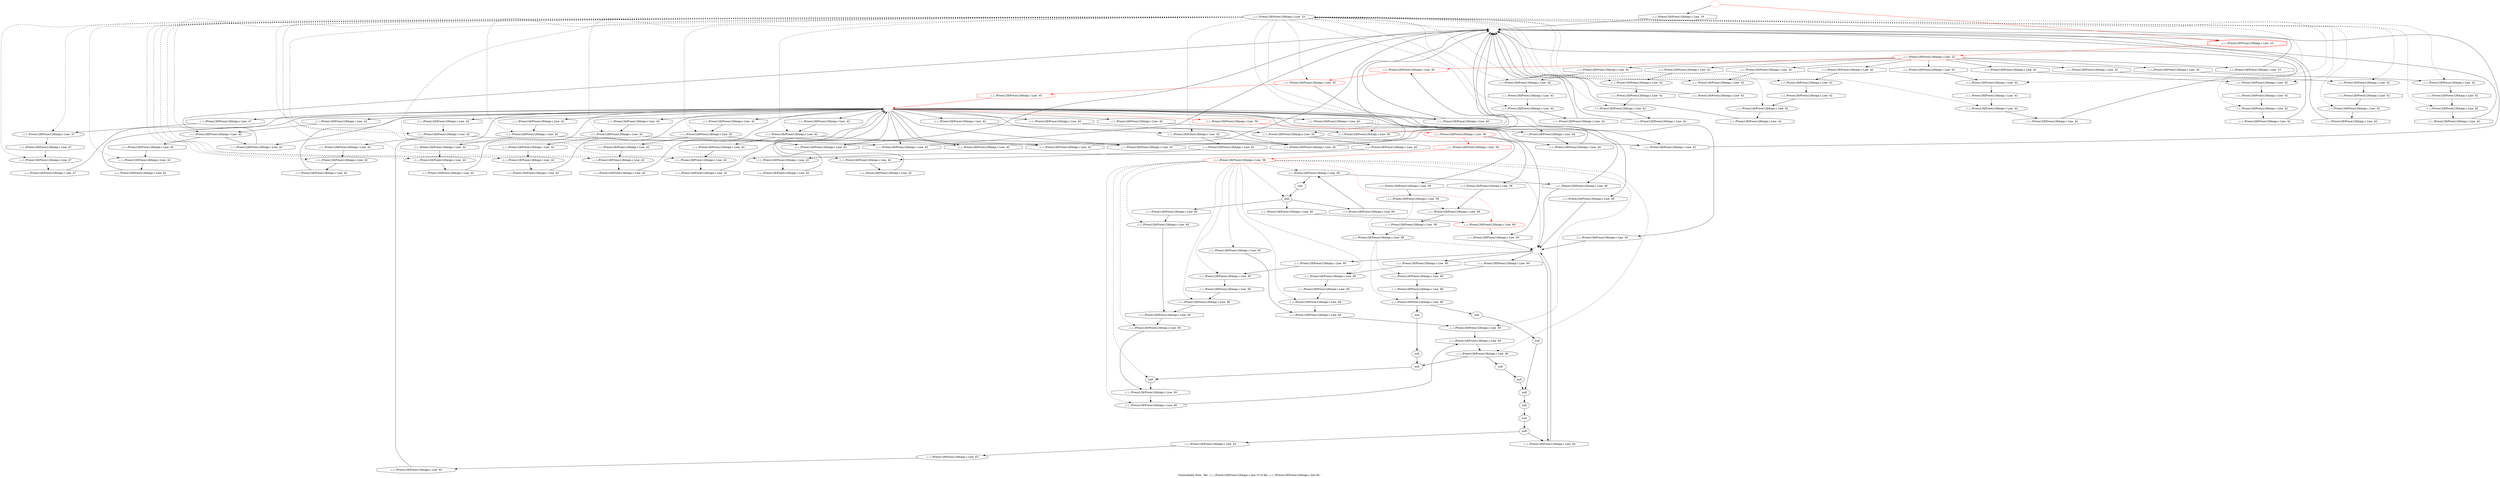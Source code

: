 digraph "Vulnerability from 'file ../../../Preon128/Preon128A/api.c line 15 to file ../../../Preon128/Preon128A/api.c line 60 '  "{
label="Vulnerability from  'file ../../../Preon128/Preon128A/api.c line 15 to file ../../../Preon128/Preon128A/api.c line 60 ' ";
node_2834[shape=ellipse,style=solid,label="../../../Preon128/Preon128A/api.c Line  23"]
node_2829[shape=ellipse,style=dashed,label=""]
"node_2834"->"node_2829" [style=dashed]
node_2905[shape=ellipse,style=solid,label="../../../Preon128/Preon128A/api.c Line  42"]
"node_2834"->"node_2905" [style=dashed]
node_2901[shape=ellipse,style=solid,label="../../../Preon128/Preon128A/api.c Line  42"]
"node_2834"->"node_2901" [style=dashed]
node_2858[shape=ellipse,style=solid,label="../../../Preon128/Preon128A/api.c Line  42"]
"node_2834"->"node_2858" [style=dashed]
node_2890[shape=ellipse,style=solid,label="../../../Preon128/Preon128A/api.c Line  42"]
"node_2834"->"node_2890" [style=dashed]
node_2869[shape=ellipse,style=solid,label="../../../Preon128/Preon128A/api.c Line  42"]
"node_2834"->"node_2869" [style=dashed]
node_2874[shape=ellipse,style=solid,label="../../../Preon128/Preon128A/api.c Line  42"]
"node_2834"->"node_2874" [style=dashed]
node_2892[shape=ellipse,style=solid,label="../../../Preon128/Preon128A/api.c Line  42"]
"node_2834"->"node_2892" [style=dashed]
node_2912[shape=ellipse,style=solid,label="../../../Preon128/Preon128A/api.c Line  42"]
"node_2834"->"node_2912" [style=dashed]
node_2903[shape=ellipse,style=solid,label="../../../Preon128/Preon128A/api.c Line  42"]
"node_2834"->"node_2903" [style=dashed]
node_2856[shape=ellipse,style=solid,label="../../../Preon128/Preon128A/api.c Line  42"]
"node_2834"->"node_2856" [style=dashed]
node_2885[shape=ellipse,style=solid,label="../../../Preon128/Preon128A/api.c Line  42"]
"node_2834"->"node_2885" [style=dashed]
node_2894[shape=ellipse,style=solid,label="../../../Preon128/Preon128A/api.c Line  42"]
"node_2834"->"node_2894" [style=dashed]
node_2840[shape=ellipse,style=solid,label="../../../Preon128/Preon128A/api.c Line  42"]
"node_2834"->"node_2840" [style=dashed]
node_2914[shape=ellipse,style=solid,label="../../../Preon128/Preon128A/api.c Line  42"]
"node_2834"->"node_2914" [style=dashed]
node_2881[shape=ellipse,style=solid,label="../../../Preon128/Preon128A/api.c Line  42"]
"node_2834"->"node_2881" [style=dashed]
node_2907[shape=ellipse,style=solid,label="../../../Preon128/Preon128A/api.c Line  42"]
"node_2834"->"node_2907" [style=dashed]
node_2838[shape=ellipse,style=solid,label="../../../Preon128/Preon128A/api.c Line  42"]
"node_2834"->"node_2838" [style=dashed]
node_2916[shape=ellipse,style=solid,label="../../../Preon128/Preon128A/api.c Line  42"]
"node_2834"->"node_2916" [style=dashed]
node_2872[shape=ellipse,style=solid,label="../../../Preon128/Preon128A/api.c Line  42"]
"node_2834"->"node_2872" [style=dashed]
node_2860[shape=ellipse,style=solid,label="../../../Preon128/Preon128A/api.c Line  42"]
"node_2834"->"node_2860" [style=dashed]
node_2836[shape=ellipse,style=solid,label="../../../Preon128/Preon128A/api.c Line  42"]
"node_2834"->"node_2836" [style=dashed]
node_2918[shape=ellipse,style=solid,label="../../../Preon128/Preon128A/api.c Line  42"]
"node_2834"->"node_2918" [style=dashed]
node_2883[shape=ellipse,style=solid,label="../../../Preon128/Preon128A/api.c Line  42"]
"node_2834"->"node_2883" [style=dashed]
node_2849[shape=ellipse,style=solid,label="../../../Preon128/Preon128A/api.c Line  42"]
"node_2834"->"node_2849" [style=dashed]
node_2923[shape=ellipse,style=solid,label="../../../Preon128/Preon128A/api.c Line  44"]
"node_2834"->"node_2923" [style=dashed]
node_2867[shape=ellipse,style=solid,label="../../../Preon128/Preon128A/api.c Line  42"]
"node_2834"->"node_2867" [style=dashed]
node_2926[shape=ellipse,style=solid,label="../../../Preon128/Preon128A/api.c Line  45"]
"node_2834"->"node_2926" [style=dashed]
node_2847[shape=ellipse,style=solid,label="../../../Preon128/Preon128A/api.c Line  42"]
"node_2834"->"node_2847" [style=dashed]
node_2862[shape=ellipse,style=solid,label="../../../Preon128/Preon128A/api.c Line  42"]
"node_2834"->"node_2862" [style=dashed]
node_2928[shape=ellipse,style=solid,label="../../../Preon128/Preon128A/api.c Line  45", color=red]
"node_2834"->"node_2928" [style=dashed]
node_2845[shape=ellipse,style=solid,label="../../../Preon128/Preon128A/api.c Line  42"]
"node_2834"->"node_2845" [style=dashed]
node_2932[shape=ellipse,style=solid,label="../../../Preon128/Preon128A/api.c Line  47"]
"node_2834"->"node_2932" [style=dashed]
node_2896[shape=ellipse,style=solid,label="../../../Preon128/Preon128A/api.c Line  42"]
"node_2834"->"node_2896" [style=dashed]
node_2879[shape=ellipse,style=solid,label="../../../Preon128/Preon128A/api.c Line  42"]
"node_2834"->"node_2879" [style=dashed]
node_2851[shape=ellipse,style=solid,label="../../../Preon128/Preon128A/api.c Line  42"]
"node_2834"->"node_2851" [style=dashed]
node_2934[shape=ellipse,style=solid,label="../../../Preon128/Preon128A/api.c Line  47"]
"node_2834"->"node_2934" [style=dashed]
node_2833[shape=doubleoctagon,style=solid,label="../../../Preon128/Preon128A/api.c Line  22", color=red]
node_2832[shape=ellipse,style=solid,label="../../../Preon128/Preon128A/api.c Line  22", color=red]
"node_2833"->"node_2832" [color=red]
node_2868[shape=octagon,style=solid,label="../../../Preon128/Preon128A/api.c Line  42"]
"node_2832"->"node_2868"
node_2835[shape=octagon,style=solid,label="../../../Preon128/Preon128A/api.c Line  23"]
"node_2832"->"node_2835"
node_2880[shape=octagon,style=solid,label="../../../Preon128/Preon128A/api.c Line  42"]
"node_2832"->"node_2880"
node_2913[shape=octagon,style=solid,label="../../../Preon128/Preon128A/api.c Line  42"]
"node_2832"->"node_2913"
node_2857[shape=octagon,style=solid,label="../../../Preon128/Preon128A/api.c Line  42"]
"node_2832"->"node_2857"
node_2837[shape=octagon,style=solid,label="../../../Preon128/Preon128A/api.c Line  42"]
"node_2832"->"node_2837"
node_2891[shape=octagon,style=solid,label="../../../Preon128/Preon128A/api.c Line  42"]
"node_2832"->"node_2891"
node_2902[shape=octagon,style=solid,label="../../../Preon128/Preon128A/api.c Line  42"]
"node_2832"->"node_2902"
node_2929[shape=octagon,style=solid,label="../../../Preon128/Preon128A/api.c Line  45", color=red]
"node_2832"->"node_2929" [color=red]
node_2846[shape=octagon,style=solid,label="../../../Preon128/Preon128A/api.c Line  42"]
"node_2832"->"node_2846"
node_2831[shape=ellipse,style=dashed,label="", color=red]
"node_2831"->"node_2833" [color=red]
node_2830[shape=octagon,style=solid,label="../../../Preon128/Preon128A/api.c Line  19"]
"node_2831"->"node_2830"
"node_2830"->"node_2829"
"node_2829"->"node_2833"
node_2828[shape=ellipse,style=dashed,label="", color=red]
node_2877[shape=octagon,style=solid,label="../../../Preon128/Preon128A/api.c Line  42"]
"node_2828"->"node_2877"
node_2982[shape=octagon,style=solid,label="../../../Preon128/Preon128A/api.c Line  60"]
"node_2828"->"node_2982"
node_2910[shape=octagon,style=solid,label="../../../Preon128/Preon128A/api.c Line  42"]
"node_2828"->"node_2910"
node_2873[shape=octagon,style=solid,label="../../../Preon128/Preon128A/api.c Line  42"]
"node_2828"->"node_2873"
node_2865[shape=octagon,style=solid,label="../../../Preon128/Preon128A/api.c Line  42"]
"node_2828"->"node_2865"
node_2945[shape=octagon,style=solid,label="../../../Preon128/Preon128A/api.c Line  60"]
"node_2828"->"node_2945"
node_2888[shape=octagon,style=solid,label="../../../Preon128/Preon128A/api.c Line  42"]
"node_2828"->"node_2888"
node_2884[shape=octagon,style=solid,label="../../../Preon128/Preon128A/api.c Line  42"]
"node_2828"->"node_2884"
node_2854[shape=octagon,style=solid,label="../../../Preon128/Preon128A/api.c Line  42"]
"node_2828"->"node_2854"
node_2899[shape=octagon,style=solid,label="../../../Preon128/Preon128A/api.c Line  42"]
"node_2828"->"node_2899"
node_2839[shape=octagon,style=solid,label="../../../Preon128/Preon128A/api.c Line  42"]
"node_2828"->"node_2839"
node_2895[shape=octagon,style=solid,label="../../../Preon128/Preon128A/api.c Line  42"]
"node_2828"->"node_2895"
node_2906[shape=octagon,style=solid,label="../../../Preon128/Preon128A/api.c Line  42"]
"node_2828"->"node_2906"
node_2917[shape=octagon,style=solid,label="../../../Preon128/Preon128A/api.c Line  42"]
"node_2828"->"node_2917"
node_2843[shape=octagon,style=solid,label="../../../Preon128/Preon128A/api.c Line  42"]
"node_2828"->"node_2843"
node_2921[shape=octagon,style=solid,label="../../../Preon128/Preon128A/api.c Line  42"]
"node_2828"->"node_2921"
node_2850[shape=octagon,style=solid,label="../../../Preon128/Preon128A/api.c Line  42"]
"node_2828"->"node_2850"
node_2991[shape=octagon,style=solid,label="../../../Preon128/Preon128A/api.c Line  62"]
"node_2828"->"node_2991"
node_2924[shape=octagon,style=solid,label="../../../Preon128/Preon128A/api.c Line  44"]
"node_2828"->"node_2924"
node_2925[shape=octagon,style=solid,label="../../../Preon128/Preon128A/api.c Line  44"]
"node_2828"->"node_2925"
node_2927[shape=octagon,style=solid,label="../../../Preon128/Preon128A/api.c Line  45"]
"node_2828"->"node_2927"
node_2966[shape=octagon,style=solid,label="../../../Preon128/Preon128A/api.c Line  60"]
"node_2828"->"node_2966"
node_2931[shape=octagon,style=solid,label="../../../Preon128/Preon128A/api.c Line  46"]
"node_2828"->"node_2931"
node_2933[shape=octagon,style=solid,label="../../../Preon128/Preon128A/api.c Line  47"]
"node_2828"->"node_2933"
node_2937[shape=octagon,style=solid,label="../../../Preon128/Preon128A/api.c Line  56", color=red]
"node_2828"->"node_2937" [color=red]
node_2861[shape=octagon,style=solid,label="../../../Preon128/Preon128A/api.c Line  42"]
"node_2828"->"node_2861"
node_2948[shape=ellipse,style=solid,label="../../../Preon128/Preon128A/api.c Line  60"]
node_2951[shape=octagon,style=solid,label="null"]
"node_2948"->"node_2951"
node_2953[shape=octagon,style=solid,label="null"]
"node_2948"->"node_2953"
node_2949[shape=octagon,style=solid,label="../../../Preon128/Preon128A/api.c Line  60"]
"node_2949"->"node_2948"
node_2863[shape=octagon,style=solid,label="../../../Preon128/Preon128A/api.c Line  42"]
"node_2863"->"node_2862"
node_2968[shape=octagon,style=solid,label="../../../Preon128/Preon128A/api.c Line  60"]
node_2967[shape=ellipse,style=solid,label="../../../Preon128/Preon128A/api.c Line  60"]
"node_2968"->"node_2967"
node_2969[shape=ellipse,style=solid,label="null"]
"node_2969"->"node_2968"
node_2984[shape=octagon,style=solid,label="../../../Preon128/Preon128A/api.c Line  60"]
"node_2969"->"node_2984"
node_2973[shape=octagon,style=solid,label="../../../Preon128/Preon128A/api.c Line  60"]
"node_2969"->"node_2973"
node_2904[shape=octagon,style=solid,label="../../../Preon128/Preon128A/api.c Line  42"]
"node_2904"->"node_2903"
node_2908[shape=octagon,style=solid,label="../../../Preon128/Preon128A/api.c Line  42"]
"node_2905"->"node_2908"
"node_2905"->"node_2910"
"node_2901"->"node_2904"
node_2942[shape=ellipse,style=solid,label="../../../Preon128/Preon128A/api.c Line  58"]
"node_2942"->"node_2948" [style=dashed]
node_2944[shape=ellipse,style=dashed,label=""]
"node_2942"->"node_2944" [style=dashed]
node_2946[shape=ellipse,style=solid,label="../../../Preon128/Preon128A/api.c Line  60"]
"node_2942"->"node_2946" [style=dashed]
node_2943[shape=octagon,style=solid,label="../../../Preon128/Preon128A/api.c Line  58"]
"node_2943"->"node_2942"
node_2995[shape=octagon,style=solid,label="../../../Preon128/Preon128A/api.c Line  64"]
"node_2995"->"node_2944"
"node_2877"->"node_2829"
node_2866[shape=octagon,style=solid,label="../../../Preon128/Preon128A/api.c Line  42"]
"node_2858"->"node_2866"
"node_2982"->"node_2944"
node_2983[shape=ellipse,style=solid,label="../../../Preon128/Preon128A/api.c Line  60"]
node_2977[shape=octagon,style=solid,label="../../../Preon128/Preon128A/api.c Line  60"]
"node_2983"->"node_2977"
"node_2868"->"node_2867"
node_2893[shape=octagon,style=solid,label="../../../Preon128/Preon128A/api.c Line  42"]
"node_2890"->"node_2893"
"node_2893"->"node_2892"
node_2875[shape=octagon,style=solid,label="../../../Preon128/Preon128A/api.c Line  42"]
"node_2875"->"node_2874"
node_2864[shape=octagon,style=solid,label="../../../Preon128/Preon128A/api.c Line  42"]
"node_2864"->"node_2828"
node_2878[shape=octagon,style=solid,label="../../../Preon128/Preon128A/api.c Line  42"]
"node_2869"->"node_2878"
"node_2908"->"node_2907"
node_2909[shape=octagon,style=solid,label="../../../Preon128/Preon128A/api.c Line  42"]
"node_2909"->"node_2828"
"node_2910"->"node_2829"
node_2911[shape=octagon,style=solid,label="../../../Preon128/Preon128A/api.c Line  42"]
"node_2911"->"node_2829"
node_2986[shape=octagon,style=solid,label="null"]
node_2985[shape=ellipse,style=solid,label="null"]
"node_2986"->"node_2985"
node_2987[shape=ellipse,style=solid,label="null"]
node_2990[shape=octagon,style=solid,label="null"]
"node_2987"->"node_2990"
"node_2873"->"node_2872"
node_2882[shape=octagon,style=solid,label="../../../Preon128/Preon128A/api.c Line  42"]
"node_2882"->"node_2881"
"node_2865"->"node_2829"
node_2876[shape=octagon,style=solid,label="../../../Preon128/Preon128A/api.c Line  42"]
"node_2874"->"node_2876"
node_2900[shape=octagon,style=solid,label="../../../Preon128/Preon128A/api.c Line  42"]
"node_2892"->"node_2900"
"node_2944"->"node_2995"
node_2965[shape=octagon,style=solid,label="../../../Preon128/Preon128A/api.c Line  60"]
"node_2944"->"node_2965"
node_2981[shape=octagon,style=solid,label="../../../Preon128/Preon128A/api.c Line  60"]
"node_2944"->"node_2981"
node_2947[shape=octagon,style=solid,label="../../../Preon128/Preon128A/api.c Line  60"]
"node_2944"->"node_2947"
"node_2945"->"node_2944"
node_2950[shape=ellipse,style=solid,label="null"]
node_2988[shape=octagon,style=solid,label="null"]
"node_2950"->"node_2988"
"node_2951"->"node_2950"
"node_2835"->"node_2834"
"node_2880"->"node_2879"
node_2915[shape=octagon,style=solid,label="../../../Preon128/Preon128A/api.c Line  42"]
"node_2912"->"node_2915"
"node_2913"->"node_2912"
"node_2857"->"node_2856"
node_2898[shape=octagon,style=solid,label="../../../Preon128/Preon128A/api.c Line  42"]
"node_2898"->"node_2828"
"node_2888"->"node_2829"
"node_2903"->"node_2911"
"node_2884"->"node_2883"
node_2842[shape=octagon,style=solid,label="../../../Preon128/Preon128A/api.c Line  42"]
"node_2842"->"node_2828"
node_2859[shape=octagon,style=solid,label="../../../Preon128/Preon128A/api.c Line  42"]
"node_2856"->"node_2859"
node_2970[shape=octagon,style=solid,label="null"]
"node_2970"->"node_2969"
node_2971[shape=ellipse,style=solid,label="../../../Preon128/Preon128A/api.c Line  60"]
node_2961[shape=octagon,style=solid,label="../../../Preon128/Preon128A/api.c Line  60"]
"node_2971"->"node_2961"
node_2974[shape=ellipse,style=solid,label="../../../Preon128/Preon128A/api.c Line  60"]
node_2959[shape=octagon,style=solid,label="../../../Preon128/Preon128A/api.c Line  60"]
"node_2974"->"node_2959"
node_2975[shape=octagon,style=solid,label="../../../Preon128/Preon128A/api.c Line  60"]
"node_2975"->"node_2974"
node_2887[shape=octagon,style=solid,label="../../../Preon128/Preon128A/api.c Line  42"]
"node_2885"->"node_2887"
"node_2984"->"node_2983"
"node_2985"->"node_2975"
node_2897[shape=octagon,style=solid,label="../../../Preon128/Preon128A/api.c Line  42"]
"node_2897"->"node_2896"
"node_2894"->"node_2897"
"node_2894"->"node_2899"
node_2841[shape=octagon,style=solid,label="../../../Preon128/Preon128A/api.c Line  42"]
"node_2841"->"node_2840"
"node_2840"->"node_2842"
"node_2988"->"node_2987"
node_2989[shape=ellipse,style=solid,label="null"]
"node_2989"->"node_2995"
node_2993[shape=octagon,style=solid,label="../../../Preon128/Preon128A/api.c Line  63"]
"node_2989"->"node_2993"
"node_2854"->"node_2829"
"node_2899"->"node_2829"
node_2960[shape=ellipse,style=solid,label="../../../Preon128/Preon128A/api.c Line  60"]
"node_2960"->"node_2959"
"node_2961"->"node_2960"
"node_2839"->"node_2838"
node_2922[shape=octagon,style=solid,label="../../../Preon128/Preon128A/api.c Line  42"]
"node_2914"->"node_2922"
"node_2915"->"node_2914"
node_2889[shape=octagon,style=solid,label="../../../Preon128/Preon128A/api.c Line  42"]
"node_2881"->"node_2889"
"node_2895"->"node_2894"
"node_2906"->"node_2905"
"node_2907"->"node_2909"
node_2972[shape=ellipse,style=solid,label="../../../Preon128/Preon128A/api.c Line  60", color=red]
"node_2972"->"node_2982"
"node_2973"->"node_2972"
node_2871[shape=octagon,style=solid,label="../../../Preon128/Preon128A/api.c Line  47"]
"node_2871"->"node_2828"
"node_2838"->"node_2841"
"node_2838"->"node_2843"
"node_2837"->"node_2836"
node_2919[shape=octagon,style=solid,label="../../../Preon128/Preon128A/api.c Line  42"]
"node_2916"->"node_2919"
"node_2916"->"node_2921"
"node_2917"->"node_2916"
"node_2859"->"node_2858"
"node_2900"->"node_2829"
node_2954[shape=ellipse,style=solid,label="../../../Preon128/Preon128A/api.c Line  58", color=red]
"node_2954"->"node_2969" [style=dashed]
"node_2954"->"node_2983" [style=dashed]
"node_2954"->"node_2944" [style=dashed]
"node_2954"->"node_2971" [style=dashed]
"node_2954"->"node_2974" [style=dashed]
"node_2954"->"node_2985" [style=dashed]
"node_2954"->"node_2960" [style=dashed]
"node_2954"->"node_2972" [color=red, style=dashed]
node_2962[shape=ellipse,style=solid,label="../../../Preon128/Preon128A/api.c Line  60"]
"node_2954"->"node_2962" [style=dashed]
node_2964[shape=ellipse,style=solid,label="../../../Preon128/Preon128A/api.c Line  60"]
"node_2954"->"node_2964" [style=dashed]
node_2976[shape=ellipse,style=solid,label="../../../Preon128/Preon128A/api.c Line  60"]
"node_2954"->"node_2976" [style=dashed]
node_2978[shape=ellipse,style=solid,label="../../../Preon128/Preon128A/api.c Line  60"]
"node_2954"->"node_2978" [style=dashed]
node_2958[shape=ellipse,style=solid,label="../../../Preon128/Preon128A/api.c Line  60"]
"node_2954"->"node_2958" [style=dashed]
"node_2954"->"node_2967" [style=dashed]
node_2980[shape=ellipse,style=solid,label="../../../Preon128/Preon128A/api.c Line  60"]
"node_2954"->"node_2980" [style=dashed]
node_2955[shape=octagon,style=solid,label="../../../Preon128/Preon128A/api.c Line  58", color=red]
"node_2955"->"node_2954" [color=red]
"node_2872"->"node_2877"
"node_2872"->"node_2875"
"node_2860"->"node_2863"
"node_2860"->"node_2865"
node_2844[shape=octagon,style=solid,label="../../../Preon128/Preon128A/api.c Line  42"]
"node_2836"->"node_2844"
node_2920[shape=octagon,style=solid,label="../../../Preon128/Preon128A/api.c Line  42"]
"node_2918"->"node_2920"
"node_2919"->"node_2918"
"node_2843"->"node_2829"
node_2940[shape=ellipse,style=solid,label="../../../Preon128/Preon128A/api.c Line  58"]
"node_2940"->"node_2943"
node_2941[shape=octagon,style=solid,label="../../../Preon128/Preon128A/api.c Line  58"]
"node_2941"->"node_2940"
node_2886[shape=octagon,style=solid,label="../../../Preon128/Preon128A/api.c Line  42"]
"node_2886"->"node_2885"
"node_2962"->"node_2961"
node_2963[shape=octagon,style=solid,label="../../../Preon128/Preon128A/api.c Line  60"]
"node_2963"->"node_2962"
"node_2891"->"node_2890"
"node_2920"->"node_2828"
"node_2921"->"node_2829"
"node_2878"->"node_2829"
node_2855[shape=octagon,style=solid,label="../../../Preon128/Preon128A/api.c Line  42"]
"node_2855"->"node_2829"
"node_2964"->"node_2963"
"node_2965"->"node_2964"
"node_2887"->"node_2828"
"node_2902"->"node_2901"
"node_2850"->"node_2849"
"node_2990"->"node_2989"
"node_2991"->"node_2944"
"node_2883"->"node_2888"
"node_2883"->"node_2886"
"node_2849"->"node_2854"
node_2852[shape=octagon,style=solid,label="../../../Preon128/Preon128A/api.c Line  42"]
"node_2849"->"node_2852"
"node_2976"->"node_2975"
"node_2977"->"node_2976"
node_2848[shape=octagon,style=solid,label="../../../Preon128/Preon128A/api.c Line  42"]
"node_2848"->"node_2847"
"node_2866"->"node_2829"
"node_2978"->"node_2977"
node_2979[shape=octagon,style=solid,label="../../../Preon128/Preon128A/api.c Line  60"]
"node_2979"->"node_2978"
"node_2922"->"node_2829"
"node_2923"->"node_2925"
node_2870[shape=octagon,style=solid,label="../../../Preon128/Preon128A/api.c Line  42"]
"node_2867"->"node_2870"
node_2853[shape=octagon,style=solid,label="../../../Preon128/Preon128A/api.c Line  42"]
"node_2853"->"node_2828"
"node_2924"->"node_2923"
"node_2925"->"node_2829"
"node_2958"->"node_2986"
node_2957[shape=octagon,style=solid,label="null"]
"node_2958"->"node_2957"
"node_2959"->"node_2958"
"node_2926"->"node_2929"
"node_2927"->"node_2926"
"node_2966"->"node_2944"
"node_2967"->"node_2970"
"node_2967"->"node_2966"
"node_2847"->"node_2855"
"node_2980"->"node_2979"
"node_2981"->"node_2980"
"node_2862"->"node_2864"
node_2956[shape=ellipse,style=solid,label="null"]
"node_2956"->"node_2988"
"node_2957"->"node_2956"
node_2930[shape=octagon,style=solid,label="../../../Preon128/Preon128A/api.c Line  45", color=red]
"node_2928"->"node_2930" [color=red]
"node_2928"->"node_2931"
"node_2929"->"node_2928" [color=red]
"node_2846"->"node_2845"
"node_2930"->"node_2828" [color=red]
"node_2931"->"node_2829"
"node_2845"->"node_2848"
"node_2844"->"node_2829"
node_2935[shape=octagon,style=solid,label="../../../Preon128/Preon128A/api.c Line  47"]
"node_2932"->"node_2935"
"node_2933"->"node_2932"
"node_2896"->"node_2898"
"node_2879"->"node_2882"
"node_2870"->"node_2869"
node_2938[shape=ellipse,style=solid,label="../../../Preon128/Preon128A/api.c Line  58"]
"node_2938"->"node_2942" [style=dashed]
"node_2938"->"node_2940" [style=dashed]
node_2939[shape=octagon,style=solid,label="../../../Preon128/Preon128A/api.c Line  58"]
"node_2939"->"node_2938"
node_2936[shape=ellipse,style=solid,label="../../../Preon128/Preon128A/api.c Line  56", color=red]
"node_2936"->"node_2955" [color=red]
"node_2936"->"node_2941"
"node_2936"->"node_2939"
"node_2937"->"node_2936" [color=red]
"node_2851"->"node_2853"
"node_2852"->"node_2851"
node_2992[shape=ellipse,style=solid,label="../../../Preon128/Preon128A/api.c Line  63"]
node_2994[shape=octagon,style=solid,label="../../../Preon128/Preon128A/api.c Line  63"]
"node_2992"->"node_2994"
"node_2993"->"node_2992"
"node_2994"->"node_2828"
node_2952[shape=ellipse,style=solid,label="null"]
"node_2952"->"node_2986"
"node_2953"->"node_2952"
"node_2876"->"node_2828"
"node_2889"->"node_2829"
"node_2861"->"node_2860"
"node_2946"->"node_2949"
"node_2947"->"node_2946"
"node_2934"->"node_2871"
"node_2935"->"node_2934"
}

